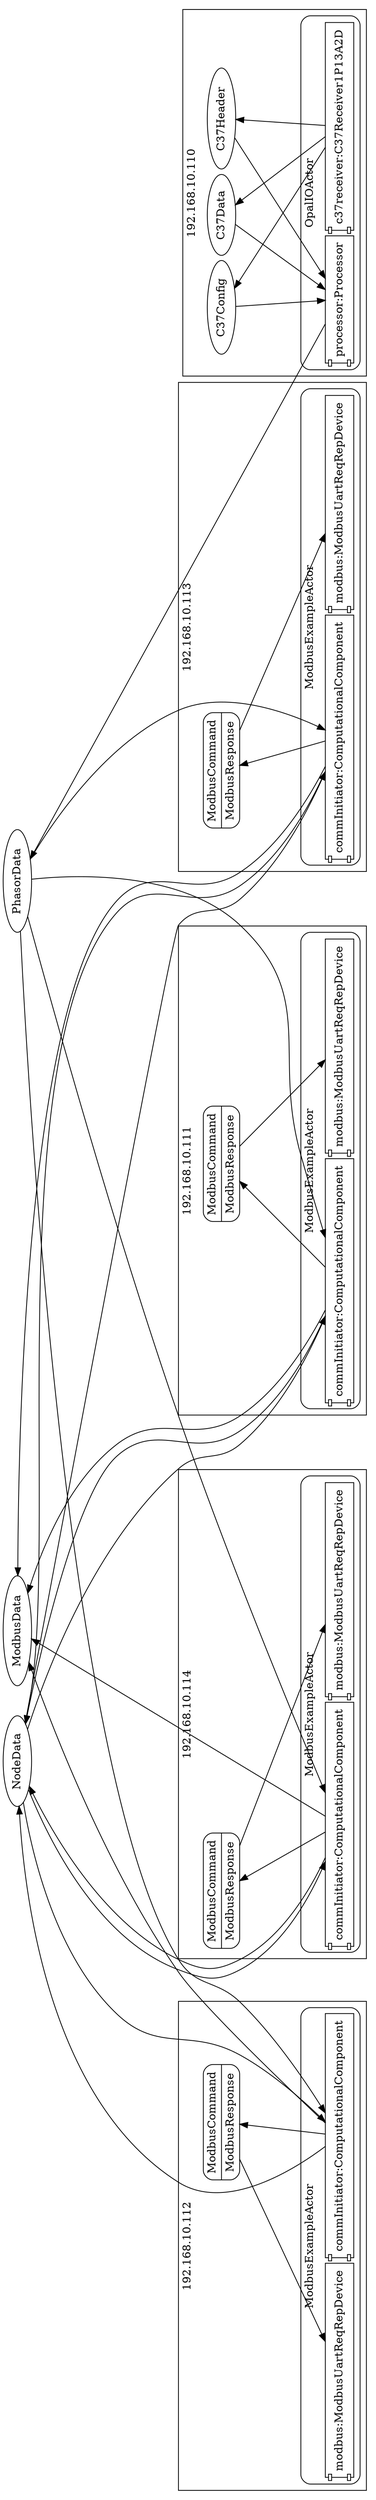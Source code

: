 digraph RIAPSModbusUART {
orientation=l;
nodesep="0.1";
ranksep="1.5";
rankdir=TB;
subgraph msgs {
rank=min;
ModbusData [shape=ellipse];
NodeData [shape=ellipse];
PhasorData [shape=ellipse];
}

ModbusCommand_ModbusResponse_4 -> modbus_ModbusUartReqRepDevice_3;
commInitiator_ComputationalComponent_5 -> NodeData;
commInitiator_ComputationalComponent_5 -> ModbusData;
PhasorData -> commInitiator_ComputationalComponent_5;
NodeData -> commInitiator_ComputationalComponent_5;
commInitiator_ComputationalComponent_5 -> ModbusCommand_ModbusResponse_4;
subgraph "cluster_192.168.10.112" {
label="192.168.10.112";
rankdir=BT;
rank=max;
subgraph ModbusExampleActor_msgs_2 {
rank=min;
ModbusCommand_ModbusResponse_4 [label="{ModbusCommand | ModbusResponse}", shape=Mrecord];
}

subgraph cluster_ModbusExampleActor_1 {
label=ModbusExampleActor;
style=rounded;
modbus_ModbusUartReqRepDevice_3 [label="modbus:ModbusUartReqRepDevice", shape=component, rank=max];
commInitiator_ComputationalComponent_5 [label="commInitiator:ComputationalComponent", shape=component, rank=max];
}

}

ModbusCommand_ModbusResponse_9 -> modbus_ModbusUartReqRepDevice_8;
commInitiator_ComputationalComponent_10 -> NodeData;
commInitiator_ComputationalComponent_10 -> ModbusData;
PhasorData -> commInitiator_ComputationalComponent_10;
NodeData -> commInitiator_ComputationalComponent_10;
commInitiator_ComputationalComponent_10 -> ModbusCommand_ModbusResponse_9;
subgraph "cluster_192.168.10.114" {
label="192.168.10.114";
rankdir=BT;
rank=max;
subgraph ModbusExampleActor_msgs_7 {
rank=min;
ModbusCommand_ModbusResponse_9 [label="{ModbusCommand | ModbusResponse}", shape=Mrecord];
}

subgraph cluster_ModbusExampleActor_6 {
label=ModbusExampleActor;
style=rounded;
modbus_ModbusUartReqRepDevice_8 [label="modbus:ModbusUartReqRepDevice", shape=component, rank=max];
commInitiator_ComputationalComponent_10 [label="commInitiator:ComputationalComponent", shape=component, rank=max];
}

}

processor_Processor_13 -> PhasorData;
C37Data_14 -> processor_Processor_13;
C37Config_15 -> processor_Processor_13;
C37Header_16 -> processor_Processor_13;
c37receiver_C37Receiver1P13A2D_17 -> C37Data_14;
c37receiver_C37Receiver1P13A2D_17 -> C37Config_15;
c37receiver_C37Receiver1P13A2D_17 -> C37Header_16;
subgraph "cluster_192.168.10.110" {
label="192.168.10.110";
rankdir=BT;
rank=max;
subgraph OpalIOActor_msgs_12 {
rank=min;
C37Data_14 [label=C37Data, shape=ellipse];
C37Config_15 [label=C37Config, shape=ellipse];
C37Header_16 [label=C37Header, shape=ellipse];
}

subgraph cluster_OpalIOActor_11 {
label=OpalIOActor;
style=rounded;
processor_Processor_13 [label="processor:Processor", shape=component, rank=max];
c37receiver_C37Receiver1P13A2D_17 [label="c37receiver:C37Receiver1P13A2D", shape=component, rank=max];
}

}

ModbusCommand_ModbusResponse_21 -> modbus_ModbusUartReqRepDevice_20;
commInitiator_ComputationalComponent_22 -> NodeData;
commInitiator_ComputationalComponent_22 -> ModbusData;
PhasorData -> commInitiator_ComputationalComponent_22;
NodeData -> commInitiator_ComputationalComponent_22;
commInitiator_ComputationalComponent_22 -> ModbusCommand_ModbusResponse_21;
subgraph "cluster_192.168.10.111" {
label="192.168.10.111";
rankdir=BT;
rank=max;
subgraph ModbusExampleActor_msgs_19 {
rank=min;
ModbusCommand_ModbusResponse_21 [label="{ModbusCommand | ModbusResponse}", shape=Mrecord];
}

subgraph cluster_ModbusExampleActor_18 {
label=ModbusExampleActor;
style=rounded;
modbus_ModbusUartReqRepDevice_20 [label="modbus:ModbusUartReqRepDevice", shape=component, rank=max];
commInitiator_ComputationalComponent_22 [label="commInitiator:ComputationalComponent", shape=component, rank=max];
}

}

ModbusCommand_ModbusResponse_26 -> modbus_ModbusUartReqRepDevice_25;
commInitiator_ComputationalComponent_27 -> NodeData;
commInitiator_ComputationalComponent_27 -> ModbusData;
PhasorData -> commInitiator_ComputationalComponent_27;
NodeData -> commInitiator_ComputationalComponent_27;
commInitiator_ComputationalComponent_27 -> ModbusCommand_ModbusResponse_26;
subgraph "cluster_192.168.10.113" {
label="192.168.10.113";
rankdir=BT;
rank=max;
subgraph ModbusExampleActor_msgs_24 {
rank=min;
ModbusCommand_ModbusResponse_26 [label="{ModbusCommand | ModbusResponse}", shape=Mrecord];
}

subgraph cluster_ModbusExampleActor_23 {
label=ModbusExampleActor;
style=rounded;
modbus_ModbusUartReqRepDevice_25 [label="modbus:ModbusUartReqRepDevice", shape=component, rank=max];
commInitiator_ComputationalComponent_27 [label="commInitiator:ComputationalComponent", shape=component, rank=max];
}

}

}
